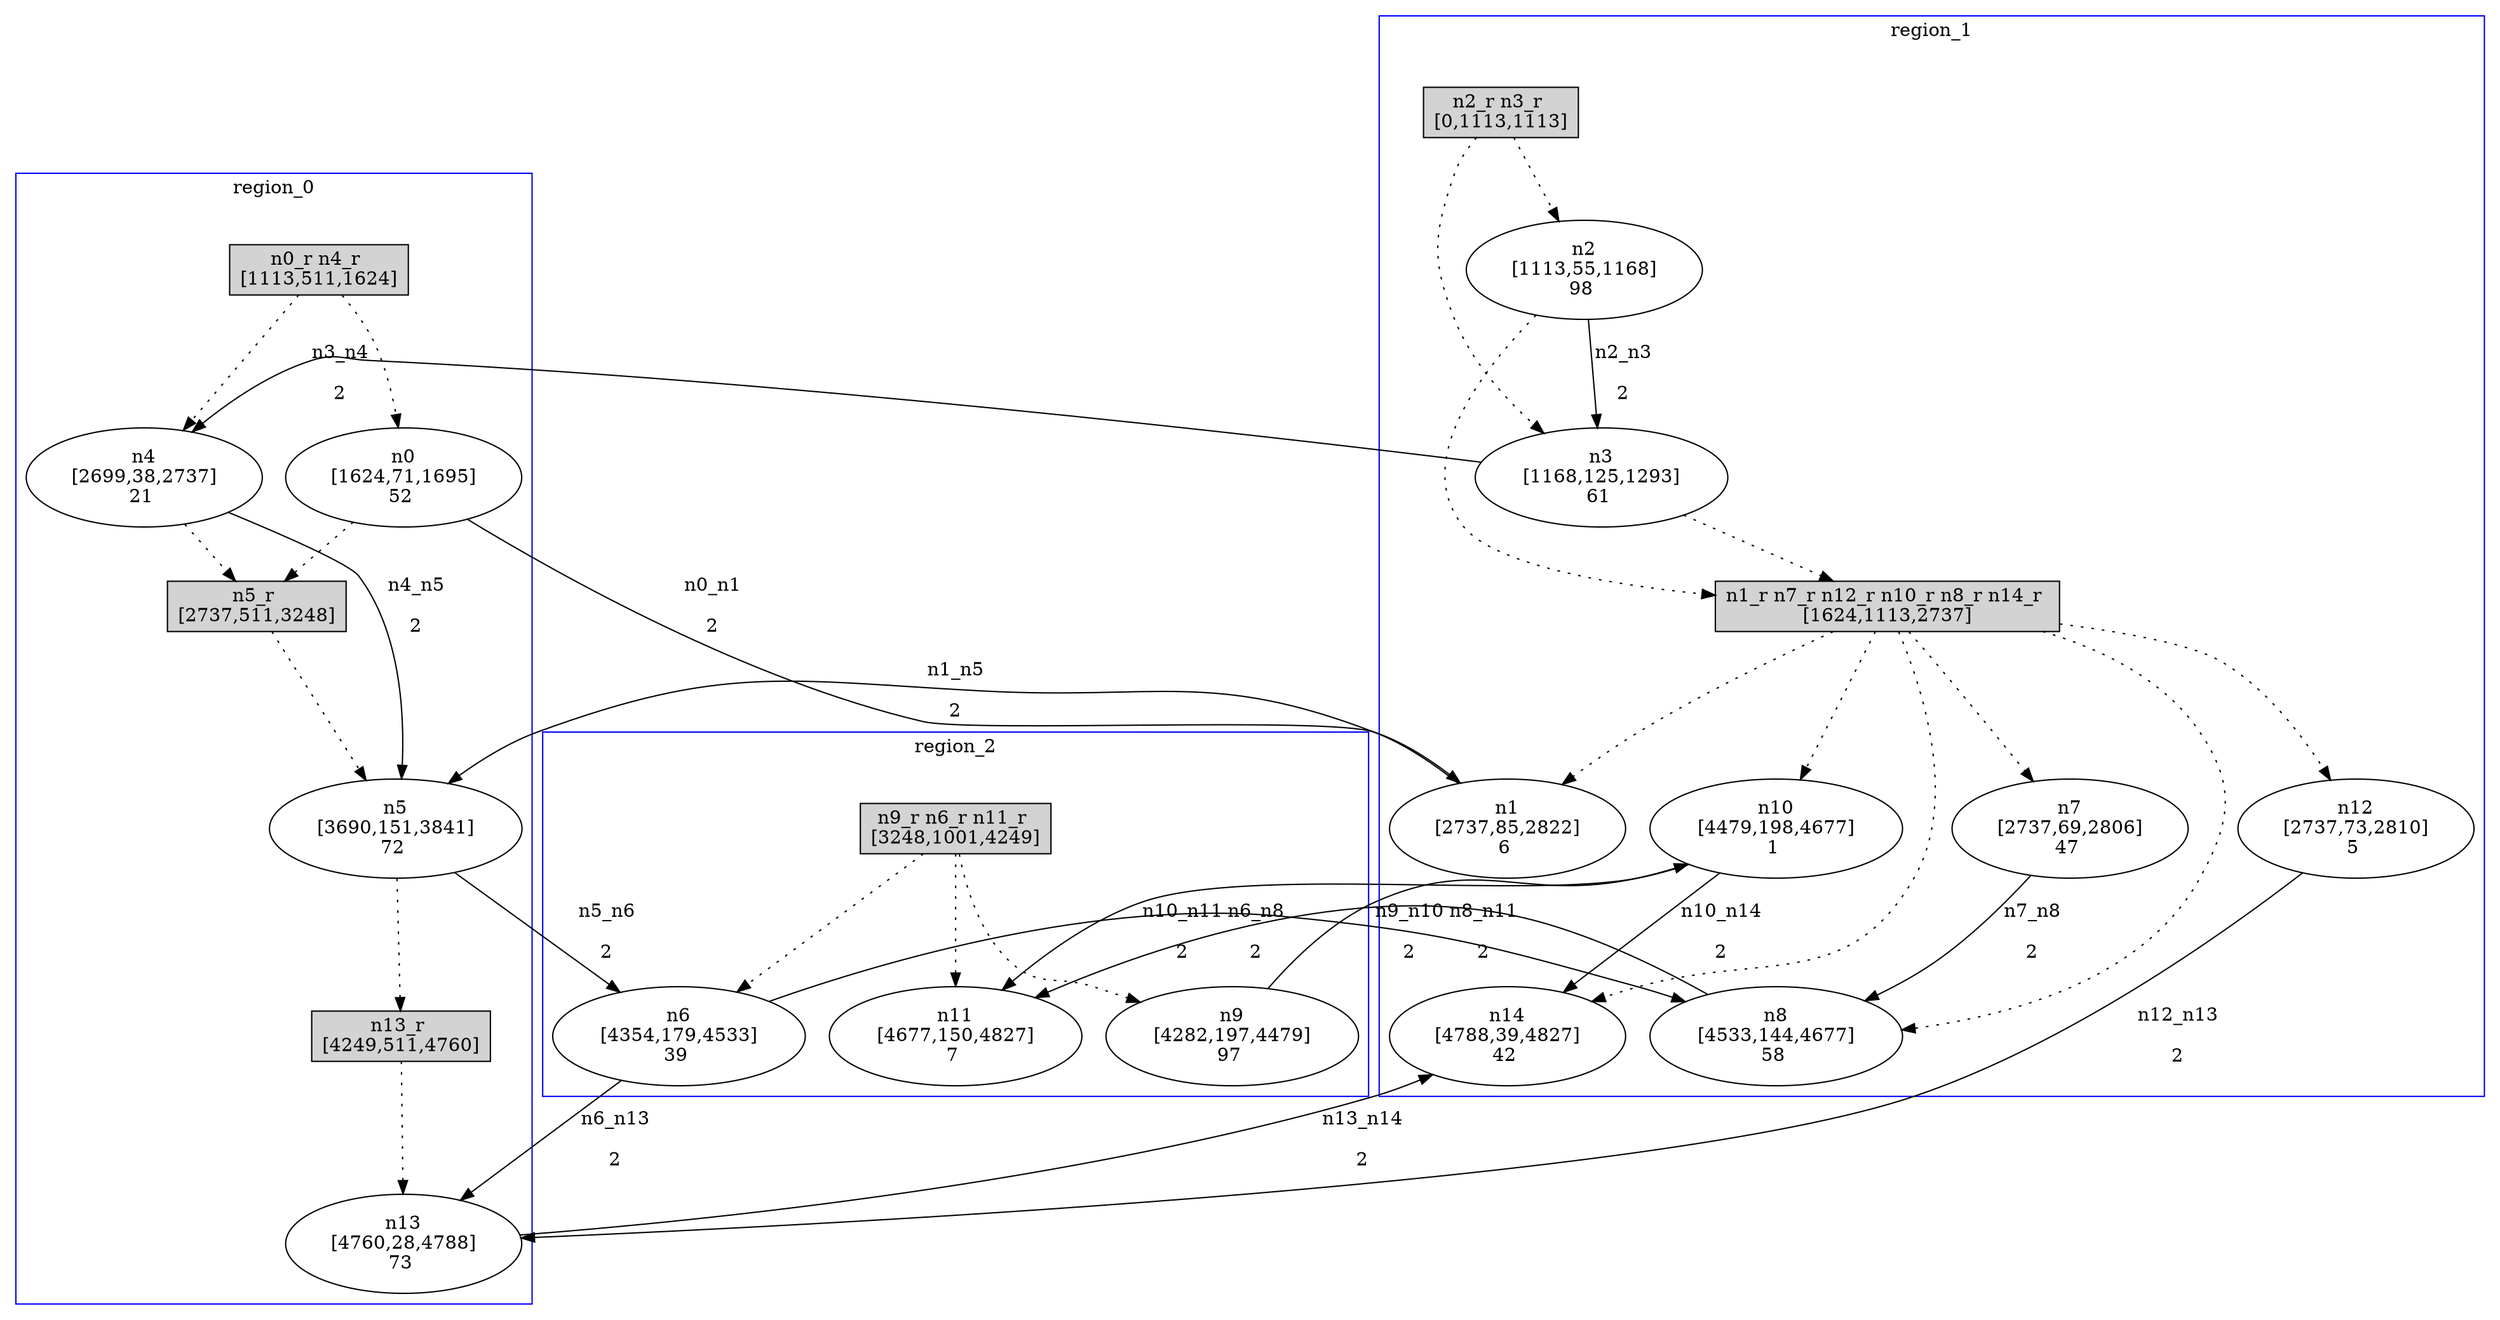 //3-LSsolveMIPnSolStatus 9.
//4-SL 4827.
//5-LSsolveMIPsolveTime(double) 1800.02.
//6-reconfigurateNum(int) 6.
//7-reconfigurateTime(int) 4760.
digraph test_0 {
	size="28,40";
	subgraph cluster0 {
		stytle=filled;
		color=blue;
		label=region_0;
		reconfNode_0_1 [ shape = box, style = filled, label = "n0_r n4_r \n[1113,511,1624]" ];
		n0 [ label="n0\n[1624,71,1695]\n52 " ];
		n4 [ label="n4\n[2699,38,2737]\n21 " ];
		reconfNode_0_1 -> n0 [ style = dotted ];
		reconfNode_0_1 -> n4 [ style = dotted ];
		n0 -> reconfNode_0_2 [ style = dotted ];
		n4 -> reconfNode_0_2 [ style = dotted ];
		reconfNode_0_2 [ shape = box, style = filled, label = "n5_r \n[2737,511,3248]" ];
		n5 [ label="n5\n[3690,151,3841]\n72 " ];
		reconfNode_0_2 -> n5 [ style = dotted ];
		n5 -> reconfNode_0_3 [ style = dotted ];
		reconfNode_0_3 [ shape = box, style = filled, label = "n13_r \n[4249,511,4760]" ];
		n13 [ label="n13\n[4760,28,4788]\n73 " ];
		reconfNode_0_3 -> n13 [ style = dotted ];
	}
	subgraph cluster1 {
		stytle=filled;
		color=blue;
		label=region_1;
		reconfNode_1_1 [ shape = box, style = filled, label = "n2_r n3_r \n[0,1113,1113]" ];
		n2 [ label="n2\n[1113,55,1168]\n98 " ];
		n3 [ label="n3\n[1168,125,1293]\n61 " ];
		reconfNode_1_1 -> n2 [ style = dotted ];
		reconfNode_1_1 -> n3 [ style = dotted ];
		n2 -> reconfNode_1_2 [ style = dotted ];
		n3 -> reconfNode_1_2 [ style = dotted ];
		reconfNode_1_2 [ shape = box, style = filled, label = "n1_r n7_r n12_r n10_r n8_r n14_r \n[1624,1113,2737]" ];
		n1 [ label="n1\n[2737,85,2822]\n6 " ];
		n7 [ label="n7\n[2737,69,2806]\n47 " ];
		n12 [ label="n12\n[2737,73,2810]\n5 " ];
		n10 [ label="n10\n[4479,198,4677]\n1 " ];
		n8 [ label="n8\n[4533,144,4677]\n58 " ];
		n14 [ label="n14\n[4788,39,4827]\n42 " ];
		reconfNode_1_2 -> n1 [ style = dotted ];
		reconfNode_1_2 -> n7 [ style = dotted ];
		reconfNode_1_2 -> n12 [ style = dotted ];
		reconfNode_1_2 -> n10 [ style = dotted ];
		reconfNode_1_2 -> n8 [ style = dotted ];
		reconfNode_1_2 -> n14 [ style = dotted ];
	}
	subgraph cluster2 {
		stytle=filled;
		color=blue;
		label=region_2;
		reconfNode_2_1 [ shape = box, style = filled, label = "n9_r n6_r n11_r \n[3248,1001,4249]" ];
		n9 [ label="n9\n[4282,197,4479]\n97 " ];
		n6 [ label="n6\n[4354,179,4533]\n39 " ];
		n11 [ label="n11\n[4677,150,4827]\n7 " ];
		reconfNode_2_1 -> n9 [ style = dotted ];
		reconfNode_2_1 -> n6 [ style = dotted ];
		reconfNode_2_1 -> n11 [ style = dotted ];
	}
	n0 -> n1 [ label="n0_n1\n2" ];
	n1 -> n5 [ label="n1_n5\n2" ];
	n5 -> n6 [ label="n5_n6\n2" ];
	n2 -> n3 [ label="n2_n3\n2" ];
	n3 -> n4 [ label="n3_n4\n2" ];
	n4 -> n5 [ label="n4_n5\n2" ];
	n6 -> n8 [ label="n6_n8\n2" ];
	n6 -> n13 [ label="n6_n13\n2" ];
	n8 -> n11 [ label="n8_n11\n2" ];
	n13 -> n14 [ label="n13_n14\n2" ];
	n7 -> n8 [ label="n7_n8\n2" ];
	n9 -> n10 [ label="n9_n10\n2" ];
	n10 -> n11 [ label="n10_n11\n2" ];
	n10 -> n14 [ label="n10_n14\n2" ];
	n12 -> n13 [ label="n12_n13\n2" ];
}

